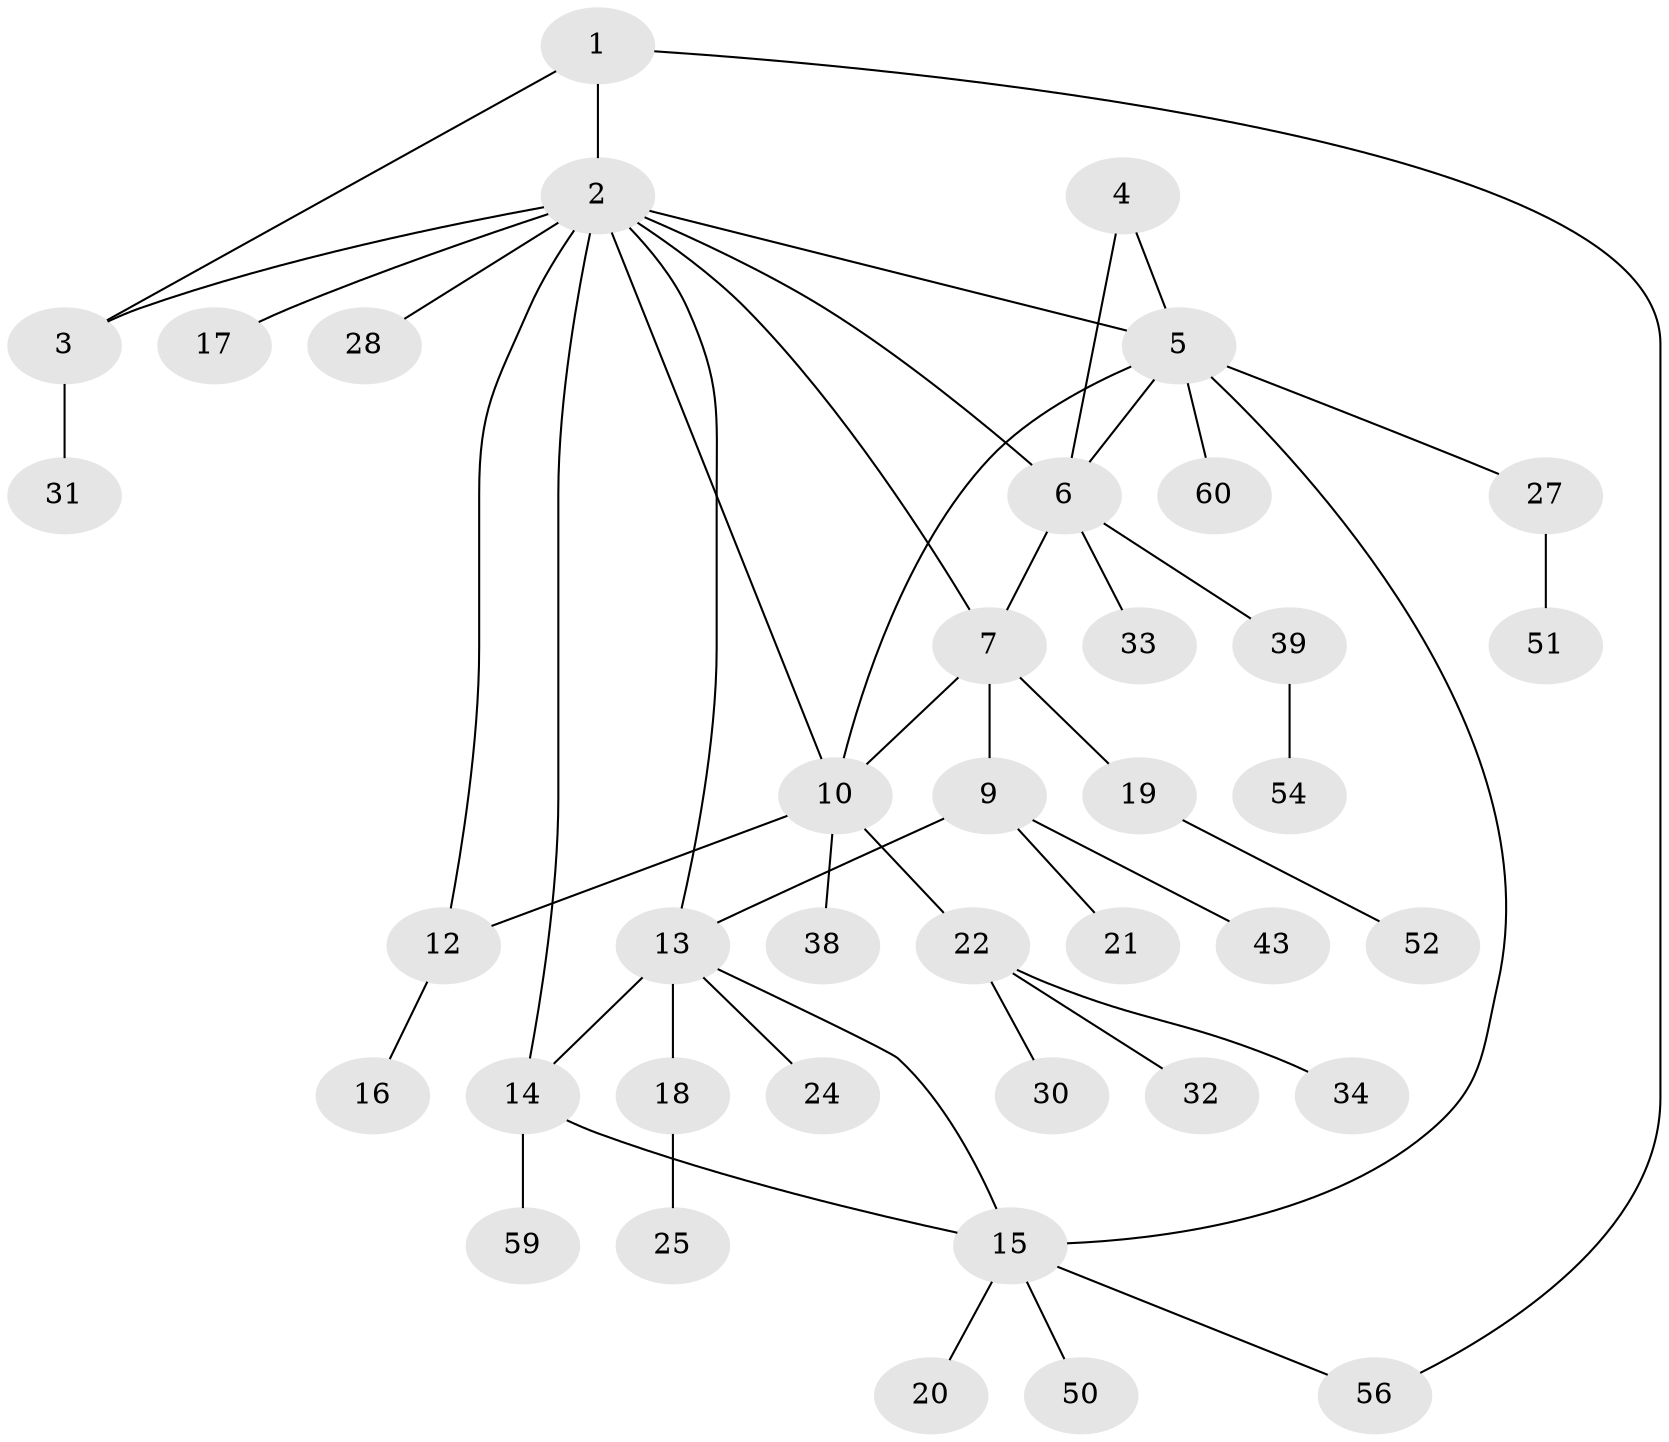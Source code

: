 // Generated by graph-tools (version 1.1) at 2025/52/02/27/25 19:52:19]
// undirected, 39 vertices, 50 edges
graph export_dot {
graph [start="1"]
  node [color=gray90,style=filled];
  1 [super="+45"];
  2 [super="+11"];
  3;
  4 [super="+26"];
  5 [super="+29"];
  6 [super="+58"];
  7 [super="+8"];
  9 [super="+23"];
  10 [super="+48"];
  12;
  13 [super="+47"];
  14 [super="+42"];
  15 [super="+37"];
  16 [super="+53"];
  17;
  18;
  19 [super="+40"];
  20 [super="+44"];
  21;
  22 [super="+36"];
  24 [super="+55"];
  25 [super="+35"];
  27 [super="+57"];
  28;
  30;
  31 [super="+41"];
  32;
  33;
  34;
  38 [super="+49"];
  39 [super="+46"];
  43;
  50;
  51;
  52;
  54;
  56;
  59;
  60;
  1 -- 2;
  1 -- 3;
  1 -- 56;
  2 -- 3;
  2 -- 6;
  2 -- 14;
  2 -- 17;
  2 -- 28;
  2 -- 10;
  2 -- 12;
  2 -- 13;
  2 -- 5;
  2 -- 7;
  3 -- 31;
  4 -- 5;
  4 -- 6;
  5 -- 6;
  5 -- 10;
  5 -- 15;
  5 -- 27;
  5 -- 60;
  6 -- 33;
  6 -- 39;
  6 -- 7;
  7 -- 9 [weight=2];
  7 -- 19;
  7 -- 10;
  9 -- 13;
  9 -- 21;
  9 -- 43;
  10 -- 12;
  10 -- 22;
  10 -- 38;
  12 -- 16;
  13 -- 14;
  13 -- 15;
  13 -- 18;
  13 -- 24;
  14 -- 15;
  14 -- 59;
  15 -- 20;
  15 -- 50;
  15 -- 56;
  18 -- 25;
  19 -- 52;
  22 -- 30;
  22 -- 32;
  22 -- 34;
  27 -- 51;
  39 -- 54;
}

